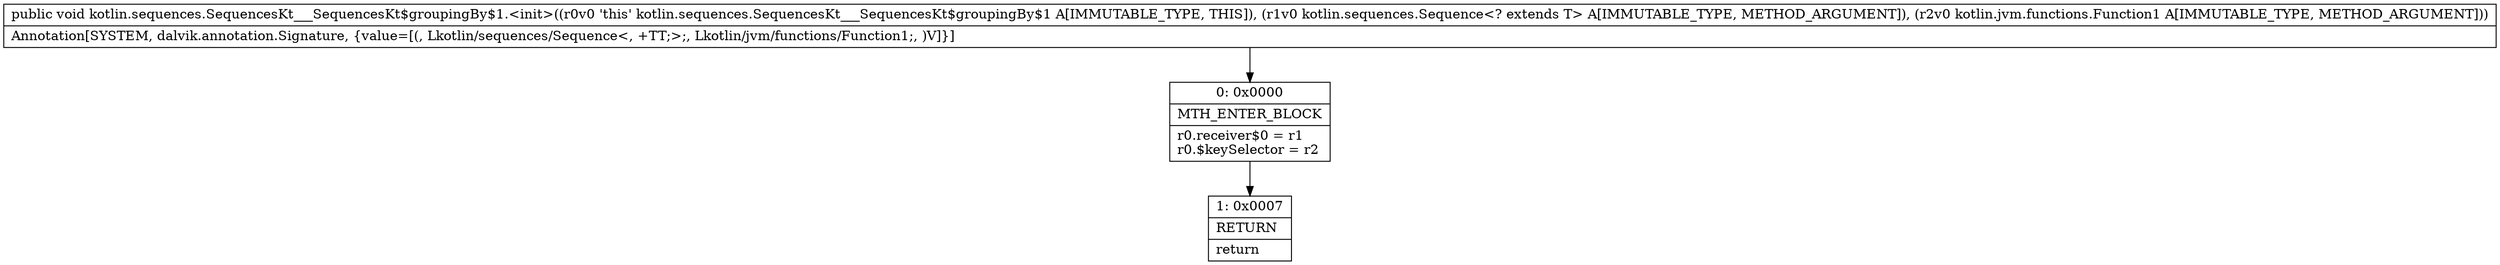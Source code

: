 digraph "CFG forkotlin.sequences.SequencesKt___SequencesKt$groupingBy$1.\<init\>(Lkotlin\/sequences\/Sequence;Lkotlin\/jvm\/functions\/Function1;)V" {
Node_0 [shape=record,label="{0\:\ 0x0000|MTH_ENTER_BLOCK\l|r0.receiver$0 = r1\lr0.$keySelector = r2\l}"];
Node_1 [shape=record,label="{1\:\ 0x0007|RETURN\l|return\l}"];
MethodNode[shape=record,label="{public void kotlin.sequences.SequencesKt___SequencesKt$groupingBy$1.\<init\>((r0v0 'this' kotlin.sequences.SequencesKt___SequencesKt$groupingBy$1 A[IMMUTABLE_TYPE, THIS]), (r1v0 kotlin.sequences.Sequence\<? extends T\> A[IMMUTABLE_TYPE, METHOD_ARGUMENT]), (r2v0 kotlin.jvm.functions.Function1 A[IMMUTABLE_TYPE, METHOD_ARGUMENT]))  | Annotation[SYSTEM, dalvik.annotation.Signature, \{value=[(, Lkotlin\/sequences\/Sequence\<, +TT;\>;, Lkotlin\/jvm\/functions\/Function1;, )V]\}]\l}"];
MethodNode -> Node_0;
Node_0 -> Node_1;
}

